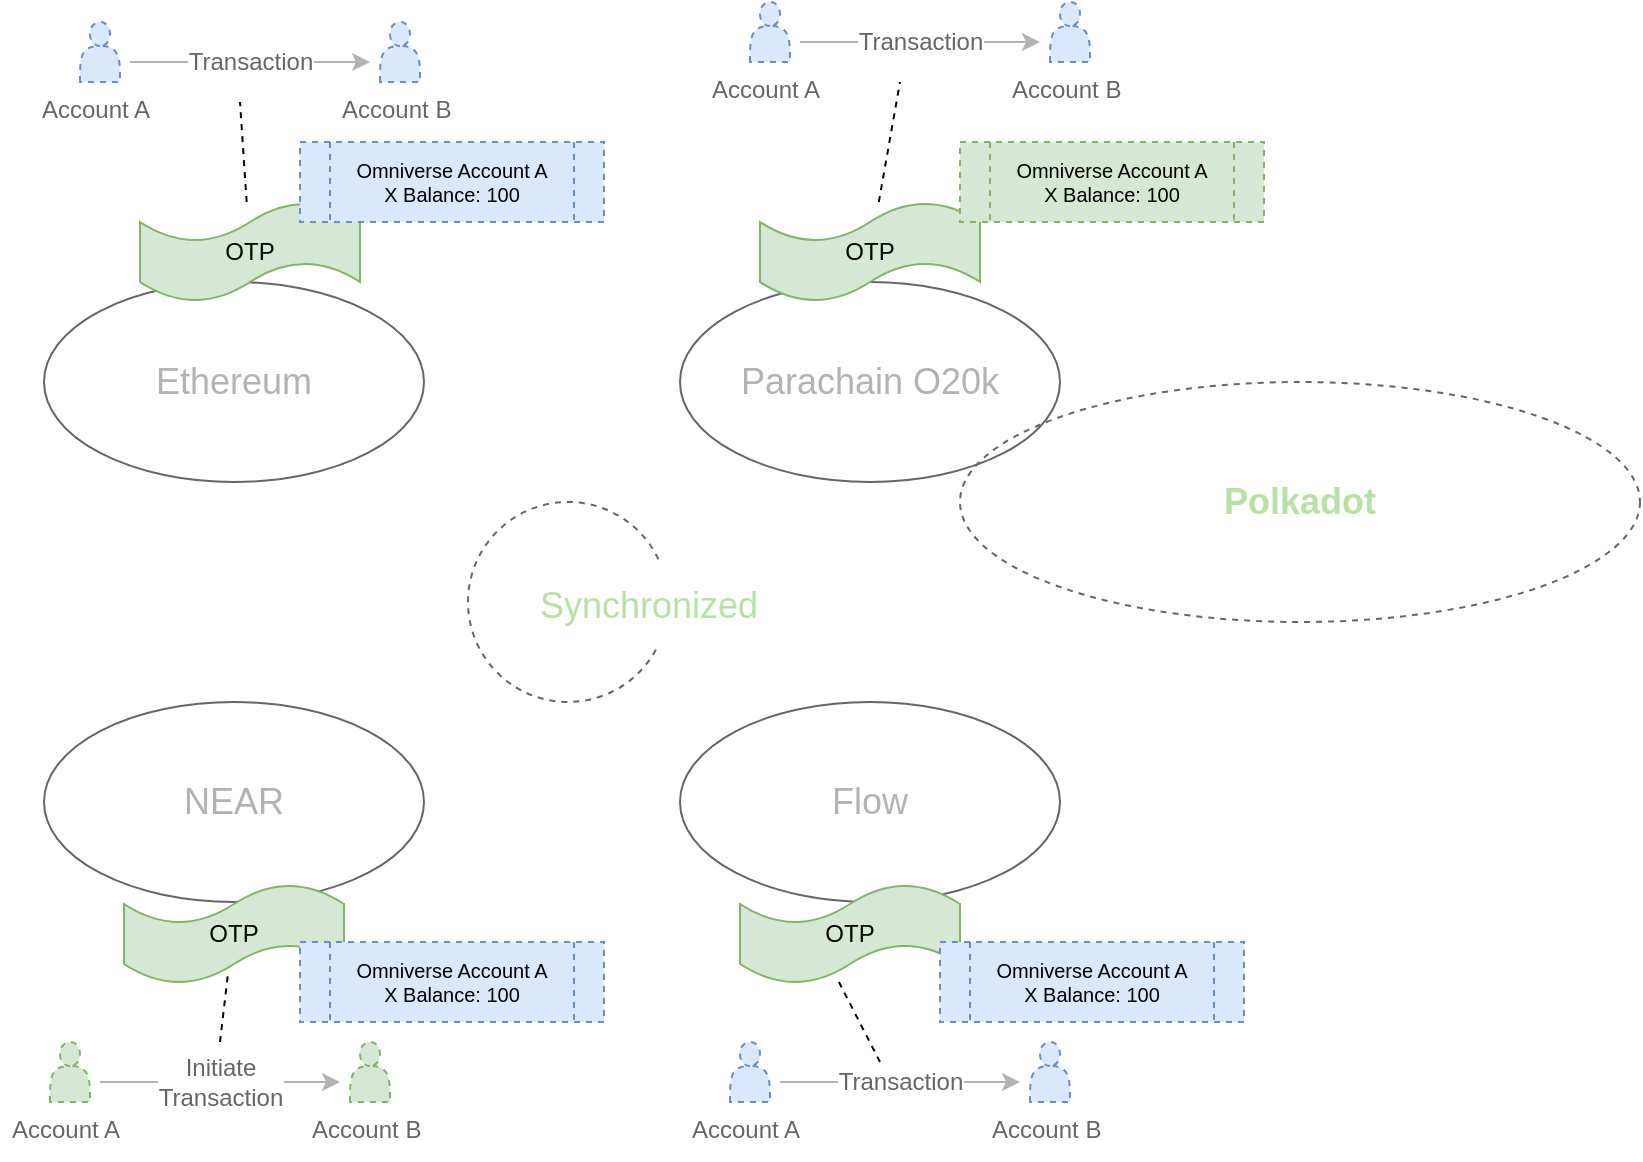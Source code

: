 <mxfile version="20.3.0" type="device"><diagram id="3uEqexyK4t1CxRiq1vRU" name="第 1 页"><mxGraphModel dx="1422" dy="857" grid="1" gridSize="10" guides="1" tooltips="1" connect="1" arrows="1" fold="1" page="1" pageScale="1" pageWidth="827" pageHeight="1169" math="0" shadow="0"><root><mxCell id="0"/><mxCell id="1" parent="0"/><mxCell id="0Lzqag4RanslKGFm-jXo-1" value="&lt;font color=&quot;#b9e0a5&quot;&gt;&lt;b&gt;Polkadot&lt;/b&gt;&lt;/font&gt;" style="ellipse;whiteSpace=wrap;html=1;fillColor=none;fontSize=18;strokeColor=#666666;fontColor=#666666;dashed=1;" parent="1" vertex="1"><mxGeometry x="480" y="350" width="340" height="120" as="geometry"/></mxCell><mxCell id="0Lzqag4RanslKGFm-jXo-4" value="Parachain O20k" style="ellipse;whiteSpace=wrap;html=1;fontSize=18;fillColor=none;fontColor=#B3B3B3;strokeColor=#666666;" parent="1" vertex="1"><mxGeometry x="340" y="300" width="190" height="100" as="geometry"/></mxCell><mxCell id="0Lzqag4RanslKGFm-jXo-6" value="Ethereum" style="ellipse;whiteSpace=wrap;html=1;fontSize=18;fillColor=none;fontColor=#B3B3B3;strokeColor=#666666;" parent="1" vertex="1"><mxGeometry x="22" y="300" width="190" height="100" as="geometry"/></mxCell><mxCell id="0Lzqag4RanslKGFm-jXo-7" value="NEAR" style="ellipse;whiteSpace=wrap;html=1;fontSize=18;fillColor=none;fontColor=#B3B3B3;strokeColor=#666666;" parent="1" vertex="1"><mxGeometry x="22" y="510" width="190" height="100" as="geometry"/></mxCell><mxCell id="0Lzqag4RanslKGFm-jXo-8" value="Flow" style="ellipse;whiteSpace=wrap;html=1;fontSize=18;fillColor=none;fontColor=#B3B3B3;strokeColor=#666666;" parent="1" vertex="1"><mxGeometry x="340" y="510" width="190" height="100" as="geometry"/></mxCell><mxCell id="0Lzqag4RanslKGFm-jXo-24" value="OTP" style="shape=tape;whiteSpace=wrap;html=1;strokeColor=#82b366;fontSize=12;fillColor=#d5e8d4;" parent="1" vertex="1"><mxGeometry x="380" y="260" width="110" height="50" as="geometry"/></mxCell><mxCell id="0Lzqag4RanslKGFm-jXo-25" value="OTP" style="shape=tape;whiteSpace=wrap;html=1;strokeColor=#82b366;fontSize=12;fillColor=#d5e8d4;" parent="1" vertex="1"><mxGeometry x="70" y="260" width="110" height="50" as="geometry"/></mxCell><mxCell id="0Lzqag4RanslKGFm-jXo-34" value="OTP" style="shape=tape;whiteSpace=wrap;html=1;strokeColor=#82b366;fontSize=12;fillColor=#d5e8d4;" parent="1" vertex="1"><mxGeometry x="62" y="601" width="110" height="50" as="geometry"/></mxCell><mxCell id="0Lzqag4RanslKGFm-jXo-35" value="OTP" style="shape=tape;whiteSpace=wrap;html=1;strokeColor=#82b366;fontSize=12;fillColor=#d5e8d4;" parent="1" vertex="1"><mxGeometry x="370" y="601" width="110" height="50" as="geometry"/></mxCell><mxCell id="0Lzqag4RanslKGFm-jXo-19" value="Omniverse Account A&lt;br style=&quot;font-size: 10px;&quot;&gt;X Balance: 100" style="shape=process;whiteSpace=wrap;html=1;backgroundOutline=1;dashed=1;strokeColor=#82b366;fontSize=10;fillColor=#d5e8d4;" parent="1" vertex="1"><mxGeometry x="480" y="230" width="152" height="40" as="geometry"/></mxCell><mxCell id="0Lzqag4RanslKGFm-jXo-32" value="Omniverse Account A&lt;br style=&quot;font-size: 10px;&quot;&gt;X Balance: 100" style="shape=process;whiteSpace=wrap;html=1;backgroundOutline=1;dashed=1;strokeColor=#6c8ebf;fontSize=10;fillColor=#dae8fc;" parent="1" vertex="1"><mxGeometry x="150" y="230" width="152" height="40" as="geometry"/></mxCell><mxCell id="0Lzqag4RanslKGFm-jXo-36" value="Omniverse Account A&lt;br style=&quot;font-size: 10px;&quot;&gt;X Balance: 100" style="shape=process;whiteSpace=wrap;html=1;backgroundOutline=1;dashed=1;strokeColor=#6c8ebf;fontSize=10;fillColor=#dae8fc;" parent="1" vertex="1"><mxGeometry x="150" y="630" width="152" height="40" as="geometry"/></mxCell><mxCell id="0Lzqag4RanslKGFm-jXo-37" value="Omniverse Account A&lt;br style=&quot;font-size: 10px;&quot;&gt;X Balance: 100" style="shape=process;whiteSpace=wrap;html=1;backgroundOutline=1;dashed=1;strokeColor=#6c8ebf;fontSize=10;fillColor=#dae8fc;" parent="1" vertex="1"><mxGeometry x="470" y="630" width="152" height="40" as="geometry"/></mxCell><mxCell id="0Lzqag4RanslKGFm-jXo-40" value="" style="group" parent="1" vertex="1" connectable="0"><mxGeometry x="234" y="410" width="180" height="100" as="geometry"/></mxCell><mxCell id="0Lzqag4RanslKGFm-jXo-38" value="" style="verticalLabelPosition=bottom;verticalAlign=top;html=1;shape=mxgraph.basic.arc;startAngle=0.329;endAngle=0.186;strokeColor=#666666;fontSize=10;fontColor=#666666;fillColor=default;dashed=1;" parent="0Lzqag4RanslKGFm-jXo-40" vertex="1"><mxGeometry width="100" height="100" as="geometry"/></mxCell><mxCell id="0Lzqag4RanslKGFm-jXo-39" value="Synchronized" style="text;strokeColor=none;fillColor=none;align=left;verticalAlign=top;spacingLeft=4;spacingRight=4;overflow=hidden;rotatable=0;points=[[0,0.5],[1,0.5]];portConstraint=eastwest;dashed=1;fontSize=18;fontColor=#B9E0A5;" parent="0Lzqag4RanslKGFm-jXo-40" vertex="1"><mxGeometry x="30" y="34" width="150" height="26" as="geometry"/></mxCell><mxCell id="0Lzqag4RanslKGFm-jXo-43" value="" style="group" parent="1" vertex="1" connectable="0"><mxGeometry y="680" width="70" height="56" as="geometry"/></mxCell><mxCell id="0Lzqag4RanslKGFm-jXo-41" value="" style="shape=actor;whiteSpace=wrap;html=1;dashed=1;strokeColor=#82b366;fontSize=18;fillColor=#d5e8d4;" parent="0Lzqag4RanslKGFm-jXo-43" vertex="1"><mxGeometry x="25" width="20" height="30" as="geometry"/></mxCell><mxCell id="0Lzqag4RanslKGFm-jXo-42" value="Account A" style="text;strokeColor=none;fillColor=none;align=left;verticalAlign=top;spacingLeft=4;spacingRight=4;overflow=hidden;rotatable=0;points=[[0,0.5],[1,0.5]];portConstraint=eastwest;dashed=1;fontSize=12;fontColor=#666666;" parent="0Lzqag4RanslKGFm-jXo-43" vertex="1"><mxGeometry y="30" width="70" height="26" as="geometry"/></mxCell><mxCell id="0Lzqag4RanslKGFm-jXo-44" value="" style="group" parent="1" vertex="1" connectable="0"><mxGeometry x="150" y="680" width="70" height="56" as="geometry"/></mxCell><mxCell id="0Lzqag4RanslKGFm-jXo-45" value="" style="shape=actor;whiteSpace=wrap;html=1;dashed=1;strokeColor=#82b366;fontSize=18;fillColor=#d5e8d4;" parent="0Lzqag4RanslKGFm-jXo-44" vertex="1"><mxGeometry x="25" width="20" height="30" as="geometry"/></mxCell><mxCell id="0Lzqag4RanslKGFm-jXo-46" value="Account B" style="text;strokeColor=none;fillColor=none;align=left;verticalAlign=top;spacingLeft=4;spacingRight=4;overflow=hidden;rotatable=0;points=[[0,0.5],[1,0.5]];portConstraint=eastwest;dashed=1;fontSize=12;fontColor=#666666;" parent="0Lzqag4RanslKGFm-jXo-44" vertex="1"><mxGeometry y="30" width="70" height="26" as="geometry"/></mxCell><mxCell id="0Lzqag4RanslKGFm-jXo-47" value="Initiate&lt;br&gt;Transaction" style="endArrow=classic;html=1;rounded=0;fontSize=12;fontColor=#666666;strokeColor=#B3B3B3;" parent="1" edge="1"><mxGeometry width="50" height="50" relative="1" as="geometry"><mxPoint x="50" y="700" as="sourcePoint"/><mxPoint x="170" y="700" as="targetPoint"/></mxGeometry></mxCell><mxCell id="0Lzqag4RanslKGFm-jXo-55" value="" style="endArrow=none;dashed=1;html=1;rounded=0;fontSize=12;fontColor=#666666;entryX=0.472;entryY=0.909;entryDx=0;entryDy=0;entryPerimeter=0;" parent="1" target="0Lzqag4RanslKGFm-jXo-34" edge="1"><mxGeometry width="50" height="50" relative="1" as="geometry"><mxPoint x="110" y="680" as="sourcePoint"/><mxPoint x="112" y="780" as="targetPoint"/></mxGeometry></mxCell><mxCell id="0Lzqag4RanslKGFm-jXo-56" value="" style="group" parent="1" vertex="1" connectable="0"><mxGeometry x="340" y="680" width="220" height="56" as="geometry"/></mxCell><mxCell id="0Lzqag4RanslKGFm-jXo-48" value="" style="group" parent="0Lzqag4RanslKGFm-jXo-56" vertex="1" connectable="0"><mxGeometry width="70" height="56" as="geometry"/></mxCell><mxCell id="0Lzqag4RanslKGFm-jXo-49" value="" style="shape=actor;whiteSpace=wrap;html=1;dashed=1;fontSize=18;fillColor=#dae8fc;strokeColor=#6c8ebf;" parent="0Lzqag4RanslKGFm-jXo-48" vertex="1"><mxGeometry x="25" width="20" height="30" as="geometry"/></mxCell><mxCell id="0Lzqag4RanslKGFm-jXo-50" value="Account A" style="text;strokeColor=none;fillColor=none;align=left;verticalAlign=top;spacingLeft=4;spacingRight=4;overflow=hidden;rotatable=0;points=[[0,0.5],[1,0.5]];portConstraint=eastwest;dashed=1;fontSize=12;fontColor=#666666;" parent="0Lzqag4RanslKGFm-jXo-48" vertex="1"><mxGeometry y="30" width="70" height="26" as="geometry"/></mxCell><mxCell id="0Lzqag4RanslKGFm-jXo-51" value="" style="group" parent="0Lzqag4RanslKGFm-jXo-56" vertex="1" connectable="0"><mxGeometry x="150" width="70" height="56" as="geometry"/></mxCell><mxCell id="0Lzqag4RanslKGFm-jXo-52" value="" style="shape=actor;whiteSpace=wrap;html=1;dashed=1;fontSize=18;fillColor=#dae8fc;strokeColor=#6c8ebf;" parent="0Lzqag4RanslKGFm-jXo-51" vertex="1"><mxGeometry x="25" width="20" height="30" as="geometry"/></mxCell><mxCell id="0Lzqag4RanslKGFm-jXo-53" value="Account B" style="text;strokeColor=none;fillColor=none;align=left;verticalAlign=top;spacingLeft=4;spacingRight=4;overflow=hidden;rotatable=0;points=[[0,0.5],[1,0.5]];portConstraint=eastwest;dashed=1;fontSize=12;fontColor=#666666;" parent="0Lzqag4RanslKGFm-jXo-51" vertex="1"><mxGeometry y="30" width="70" height="26" as="geometry"/></mxCell><mxCell id="0Lzqag4RanslKGFm-jXo-54" value="Transaction" style="endArrow=classic;html=1;rounded=0;fontSize=12;fontColor=#666666;strokeColor=#B3B3B3;" parent="0Lzqag4RanslKGFm-jXo-56" edge="1"><mxGeometry width="50" height="50" relative="1" as="geometry"><mxPoint x="50" y="20" as="sourcePoint"/><mxPoint x="170" y="20" as="targetPoint"/></mxGeometry></mxCell><mxCell id="0Lzqag4RanslKGFm-jXo-57" value="" style="endArrow=none;dashed=1;html=1;rounded=0;fontSize=12;fontColor=#666666;entryX=0.445;entryY=0.96;entryDx=0;entryDy=0;entryPerimeter=0;" parent="1" target="0Lzqag4RanslKGFm-jXo-35" edge="1"><mxGeometry width="50" height="50" relative="1" as="geometry"><mxPoint x="440" y="690" as="sourcePoint"/><mxPoint x="451.96" y="750" as="targetPoint"/></mxGeometry></mxCell><mxCell id="0Lzqag4RanslKGFm-jXo-58" value="" style="group" parent="1" vertex="1" connectable="0"><mxGeometry x="15" y="170" width="220" height="56" as="geometry"/></mxCell><mxCell id="0Lzqag4RanslKGFm-jXo-59" value="" style="group" parent="0Lzqag4RanslKGFm-jXo-58" vertex="1" connectable="0"><mxGeometry width="70" height="56" as="geometry"/></mxCell><mxCell id="0Lzqag4RanslKGFm-jXo-60" value="" style="shape=actor;whiteSpace=wrap;html=1;dashed=1;fontSize=18;fillColor=#dae8fc;strokeColor=#6c8ebf;" parent="0Lzqag4RanslKGFm-jXo-59" vertex="1"><mxGeometry x="25" width="20" height="30" as="geometry"/></mxCell><mxCell id="0Lzqag4RanslKGFm-jXo-61" value="Account A" style="text;strokeColor=none;fillColor=none;align=left;verticalAlign=top;spacingLeft=4;spacingRight=4;overflow=hidden;rotatable=0;points=[[0,0.5],[1,0.5]];portConstraint=eastwest;dashed=1;fontSize=12;fontColor=#666666;" parent="0Lzqag4RanslKGFm-jXo-59" vertex="1"><mxGeometry y="30" width="70" height="26" as="geometry"/></mxCell><mxCell id="0Lzqag4RanslKGFm-jXo-62" value="" style="group" parent="0Lzqag4RanslKGFm-jXo-58" vertex="1" connectable="0"><mxGeometry x="150" width="70" height="56" as="geometry"/></mxCell><mxCell id="0Lzqag4RanslKGFm-jXo-63" value="" style="shape=actor;whiteSpace=wrap;html=1;dashed=1;fontSize=18;fillColor=#dae8fc;strokeColor=#6c8ebf;" parent="0Lzqag4RanslKGFm-jXo-62" vertex="1"><mxGeometry x="25" width="20" height="30" as="geometry"/></mxCell><mxCell id="0Lzqag4RanslKGFm-jXo-64" value="Account B" style="text;strokeColor=none;fillColor=none;align=left;verticalAlign=top;spacingLeft=4;spacingRight=4;overflow=hidden;rotatable=0;points=[[0,0.5],[1,0.5]];portConstraint=eastwest;dashed=1;fontSize=12;fontColor=#666666;" parent="0Lzqag4RanslKGFm-jXo-62" vertex="1"><mxGeometry y="30" width="70" height="26" as="geometry"/></mxCell><mxCell id="0Lzqag4RanslKGFm-jXo-65" value="Transaction" style="endArrow=classic;html=1;rounded=0;fontSize=12;fontColor=#666666;strokeColor=#B3B3B3;" parent="0Lzqag4RanslKGFm-jXo-58" edge="1"><mxGeometry width="50" height="50" relative="1" as="geometry"><mxPoint x="50" y="20" as="sourcePoint"/><mxPoint x="170" y="20" as="targetPoint"/></mxGeometry></mxCell><mxCell id="0Lzqag4RanslKGFm-jXo-66" value="" style="group" parent="1" vertex="1" connectable="0"><mxGeometry x="350" y="160" width="220" height="56" as="geometry"/></mxCell><mxCell id="0Lzqag4RanslKGFm-jXo-67" value="" style="group" parent="0Lzqag4RanslKGFm-jXo-66" vertex="1" connectable="0"><mxGeometry width="70" height="56" as="geometry"/></mxCell><mxCell id="0Lzqag4RanslKGFm-jXo-68" value="" style="shape=actor;whiteSpace=wrap;html=1;dashed=1;fontSize=18;fillColor=#dae8fc;strokeColor=#6c8ebf;" parent="0Lzqag4RanslKGFm-jXo-67" vertex="1"><mxGeometry x="25" width="20" height="30" as="geometry"/></mxCell><mxCell id="0Lzqag4RanslKGFm-jXo-69" value="Account A" style="text;strokeColor=none;fillColor=none;align=left;verticalAlign=top;spacingLeft=4;spacingRight=4;overflow=hidden;rotatable=0;points=[[0,0.5],[1,0.5]];portConstraint=eastwest;dashed=1;fontSize=12;fontColor=#666666;" parent="0Lzqag4RanslKGFm-jXo-67" vertex="1"><mxGeometry y="30" width="70" height="26" as="geometry"/></mxCell><mxCell id="0Lzqag4RanslKGFm-jXo-70" value="" style="group" parent="0Lzqag4RanslKGFm-jXo-66" vertex="1" connectable="0"><mxGeometry x="150" width="70" height="56" as="geometry"/></mxCell><mxCell id="0Lzqag4RanslKGFm-jXo-71" value="" style="shape=actor;whiteSpace=wrap;html=1;dashed=1;fontSize=18;fillColor=#dae8fc;strokeColor=#6c8ebf;" parent="0Lzqag4RanslKGFm-jXo-70" vertex="1"><mxGeometry x="25" width="20" height="30" as="geometry"/></mxCell><mxCell id="0Lzqag4RanslKGFm-jXo-72" value="Account B" style="text;strokeColor=none;fillColor=none;align=left;verticalAlign=top;spacingLeft=4;spacingRight=4;overflow=hidden;rotatable=0;points=[[0,0.5],[1,0.5]];portConstraint=eastwest;dashed=1;fontSize=12;fontColor=#666666;" parent="0Lzqag4RanslKGFm-jXo-70" vertex="1"><mxGeometry y="30" width="70" height="26" as="geometry"/></mxCell><mxCell id="0Lzqag4RanslKGFm-jXo-73" value="Transaction" style="endArrow=classic;html=1;rounded=0;fontSize=12;fontColor=#666666;strokeColor=#B3B3B3;" parent="0Lzqag4RanslKGFm-jXo-66" edge="1"><mxGeometry width="50" height="50" relative="1" as="geometry"><mxPoint x="50" y="20" as="sourcePoint"/><mxPoint x="170" y="20" as="targetPoint"/></mxGeometry></mxCell><mxCell id="0Lzqag4RanslKGFm-jXo-74" value="" style="endArrow=none;dashed=1;html=1;rounded=0;fontSize=12;fontColor=#666666;" parent="1" source="0Lzqag4RanslKGFm-jXo-24" edge="1"><mxGeometry width="50" height="50" relative="1" as="geometry"><mxPoint x="350" y="260" as="sourcePoint"/><mxPoint x="450" y="200" as="targetPoint"/></mxGeometry></mxCell><mxCell id="0Lzqag4RanslKGFm-jXo-75" value="" style="endArrow=none;dashed=1;html=1;rounded=0;fontSize=12;fontColor=#666666;" parent="1" source="0Lzqag4RanslKGFm-jXo-25" edge="1"><mxGeometry width="50" height="50" relative="1" as="geometry"><mxPoint x="45.53" y="281" as="sourcePoint"/><mxPoint x="120" y="210" as="targetPoint"/></mxGeometry></mxCell></root></mxGraphModel></diagram></mxfile>